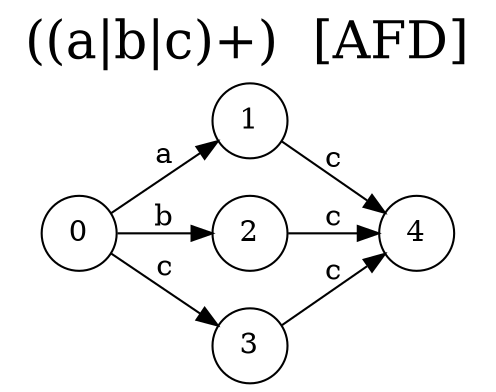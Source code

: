 digraph "Resultado Automata AFD" {
	label = "((a|b|c)+)  [AFD]"
	labelloc  =  t
	fontsize  = 25
	rankdir=LR size="8,5"
	node [shape=doublecircle]
	node [shape=circle]
	0
	node [shape=none]
	node [shape=circle]
	0 -> 1[label="a"]
	0 -> 2[label="b"]
	0 -> 3[label="c"]
	3 -> 4[label="c"]
	2 -> 4[label="c"]
	1 -> 4[label="c"]
}